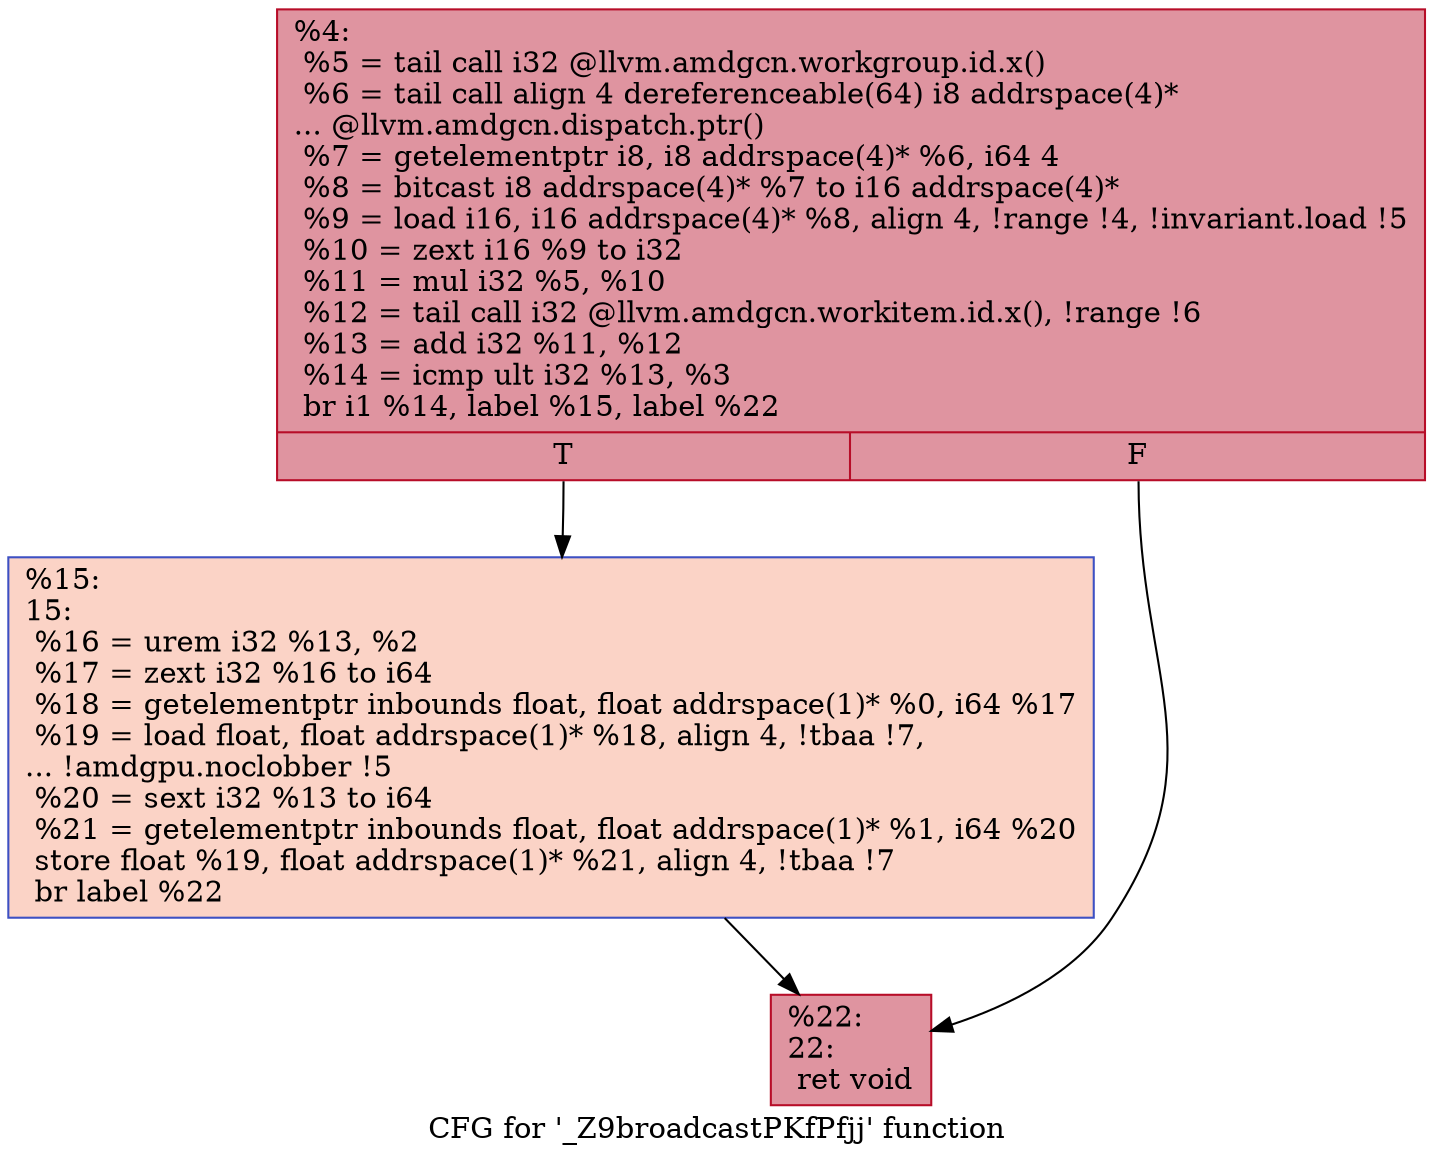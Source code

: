 digraph "CFG for '_Z9broadcastPKfPfjj' function" {
	label="CFG for '_Z9broadcastPKfPfjj' function";

	Node0x5910060 [shape=record,color="#b70d28ff", style=filled, fillcolor="#b70d2870",label="{%4:\l  %5 = tail call i32 @llvm.amdgcn.workgroup.id.x()\l  %6 = tail call align 4 dereferenceable(64) i8 addrspace(4)*\l... @llvm.amdgcn.dispatch.ptr()\l  %7 = getelementptr i8, i8 addrspace(4)* %6, i64 4\l  %8 = bitcast i8 addrspace(4)* %7 to i16 addrspace(4)*\l  %9 = load i16, i16 addrspace(4)* %8, align 4, !range !4, !invariant.load !5\l  %10 = zext i16 %9 to i32\l  %11 = mul i32 %5, %10\l  %12 = tail call i32 @llvm.amdgcn.workitem.id.x(), !range !6\l  %13 = add i32 %11, %12\l  %14 = icmp ult i32 %13, %3\l  br i1 %14, label %15, label %22\l|{<s0>T|<s1>F}}"];
	Node0x5910060:s0 -> Node0x5911f70;
	Node0x5910060:s1 -> Node0x5912000;
	Node0x5911f70 [shape=record,color="#3d50c3ff", style=filled, fillcolor="#f59c7d70",label="{%15:\l15:                                               \l  %16 = urem i32 %13, %2\l  %17 = zext i32 %16 to i64\l  %18 = getelementptr inbounds float, float addrspace(1)* %0, i64 %17\l  %19 = load float, float addrspace(1)* %18, align 4, !tbaa !7,\l... !amdgpu.noclobber !5\l  %20 = sext i32 %13 to i64\l  %21 = getelementptr inbounds float, float addrspace(1)* %1, i64 %20\l  store float %19, float addrspace(1)* %21, align 4, !tbaa !7\l  br label %22\l}"];
	Node0x5911f70 -> Node0x5912000;
	Node0x5912000 [shape=record,color="#b70d28ff", style=filled, fillcolor="#b70d2870",label="{%22:\l22:                                               \l  ret void\l}"];
}

